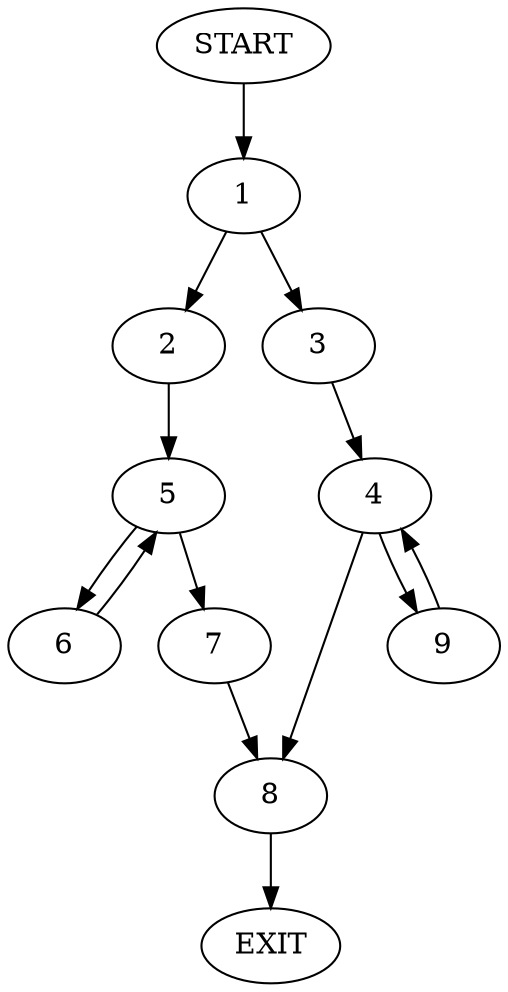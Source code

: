digraph {
0 [label="START"]
10 [label="EXIT"]
0 -> 1
1 -> 2
1 -> 3
3 -> 4
2 -> 5
5 -> 6
5 -> 7
6 -> 5
7 -> 8
8 -> 10
4 -> 8
4 -> 9
9 -> 4
}
